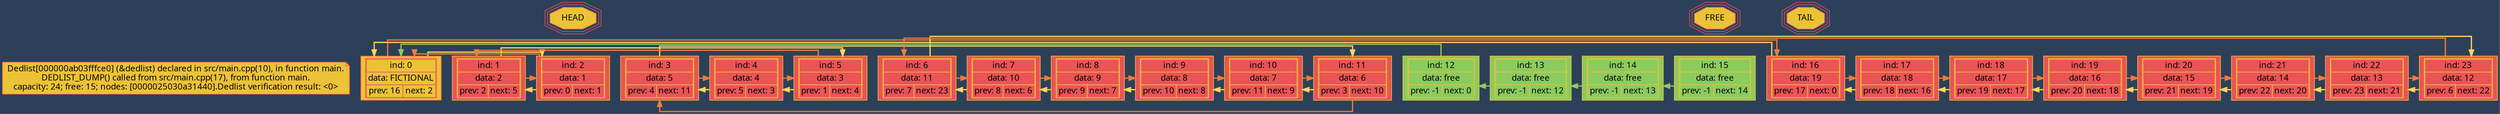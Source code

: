 digraph{
splines=ortho;
bgcolor="#2D4059";


NODE_TEXT[shape=note, fontname="verdana",
style=bold, style=filled,
color="#EA5455", fillcolor="#ECC237",
label = "Dedlist[000000ab03fffce0] (&dedlist) declared in src/main.cpp(10), in function main.\nDEDLIST_DUMP() called from src/main.cpp(17), from function main.\ncapacity: 24; free: 15; nodes: [0000025030a31440].Dedlist verification result: <0>
"]


NODE_0[shape="record", fontname="verdana",
style=bold, style=filled,
color="#EA5455", fillcolor="#ECC237",
label = <<table cellspacing="0">
<tr><td colspan="2">ind: 0</td></tr>
<tr><td colspan="2">data: FICTIONAL</td></tr>
<tr><td>prev: 16</td><td>next: 2</td></tr></table>>];


NODE_1[shape="record", fontname="verdana",
style=bold, style=filled,
color="#ECC237", fillcolor="#EA5455",
label = <<table cellspacing="0">
<tr><td colspan="2">ind: 1</td></tr>
<tr><td colspan="2">data: 2</td></tr>
<tr><td>prev: 2</td><td>next: 5</td></tr></table>>];

NODE_2[shape="record", fontname="verdana",
style=bold, style=filled,
color="#ECC237", fillcolor="#EA5455",
label = <<table cellspacing="0">
<tr><td colspan="2">ind: 2</td></tr>
<tr><td colspan="2">data: 1</td></tr>
<tr><td>prev: 0</td><td>next: 1</td></tr></table>>];

NODE_3[shape="record", fontname="verdana",
style=bold, style=filled,
color="#ECC237", fillcolor="#EA5455",
label = <<table cellspacing="0">
<tr><td colspan="2">ind: 3</td></tr>
<tr><td colspan="2">data: 5</td></tr>
<tr><td>prev: 4</td><td>next: 11</td></tr></table>>];

NODE_4[shape="record", fontname="verdana",
style=bold, style=filled,
color="#ECC237", fillcolor="#EA5455",
label = <<table cellspacing="0">
<tr><td colspan="2">ind: 4</td></tr>
<tr><td colspan="2">data: 4</td></tr>
<tr><td>prev: 5</td><td>next: 3</td></tr></table>>];

NODE_5[shape="record", fontname="verdana",
style=bold, style=filled,
color="#ECC237", fillcolor="#EA5455",
label = <<table cellspacing="0">
<tr><td colspan="2">ind: 5</td></tr>
<tr><td colspan="2">data: 3</td></tr>
<tr><td>prev: 1</td><td>next: 4</td></tr></table>>];

NODE_6[shape="record", fontname="verdana",
style=bold, style=filled,
color="#ECC237", fillcolor="#EA5455",
label = <<table cellspacing="0">
<tr><td colspan="2">ind: 6</td></tr>
<tr><td colspan="2">data: 11</td></tr>
<tr><td>prev: 7</td><td>next: 23</td></tr></table>>];

NODE_7[shape="record", fontname="verdana",
style=bold, style=filled,
color="#ECC237", fillcolor="#EA5455",
label = <<table cellspacing="0">
<tr><td colspan="2">ind: 7</td></tr>
<tr><td colspan="2">data: 10</td></tr>
<tr><td>prev: 8</td><td>next: 6</td></tr></table>>];

NODE_8[shape="record", fontname="verdana",
style=bold, style=filled,
color="#ECC237", fillcolor="#EA5455",
label = <<table cellspacing="0">
<tr><td colspan="2">ind: 8</td></tr>
<tr><td colspan="2">data: 9</td></tr>
<tr><td>prev: 9</td><td>next: 7</td></tr></table>>];

NODE_9[shape="record", fontname="verdana",
style=bold, style=filled,
color="#ECC237", fillcolor="#EA5455",
label = <<table cellspacing="0">
<tr><td colspan="2">ind: 9</td></tr>
<tr><td colspan="2">data: 8</td></tr>
<tr><td>prev: 10</td><td>next: 8</td></tr></table>>];

NODE_10[shape="record", fontname="verdana",
style=bold, style=filled,
color="#ECC237", fillcolor="#EA5455",
label = <<table cellspacing="0">
<tr><td colspan="2">ind: 10</td></tr>
<tr><td colspan="2">data: 7</td></tr>
<tr><td>prev: 11</td><td>next: 9</td></tr></table>>];

NODE_11[shape="record", fontname="verdana",
style=bold, style=filled,
color="#ECC237", fillcolor="#EA5455",
label = <<table cellspacing="0">
<tr><td colspan="2">ind: 11</td></tr>
<tr><td colspan="2">data: 6</td></tr>
<tr><td>prev: 3</td><td>next: 10</td></tr></table>>];

NODE_12[shape="record", fontname="verdana",
style=bold, style=filled,
color="#ECC237", fillcolor="#8ccb5e",
label = <<table cellspacing="0">
<tr><td colspan="2">ind: 12</td></tr>
<tr><td colspan="2">data: free</td></tr>
<tr><td>prev: -1</td><td>next: 0</td></tr></table>>];

NODE_13[shape="record", fontname="verdana",
style=bold, style=filled,
color="#ECC237", fillcolor="#8ccb5e",
label = <<table cellspacing="0">
<tr><td colspan="2">ind: 13</td></tr>
<tr><td colspan="2">data: free</td></tr>
<tr><td>prev: -1</td><td>next: 12</td></tr></table>>];

NODE_14[shape="record", fontname="verdana",
style=bold, style=filled,
color="#ECC237", fillcolor="#8ccb5e",
label = <<table cellspacing="0">
<tr><td colspan="2">ind: 14</td></tr>
<tr><td colspan="2">data: free</td></tr>
<tr><td>prev: -1</td><td>next: 13</td></tr></table>>];

NODE_15[shape="record", fontname="verdana",
style=bold, style=filled,
color="#ECC237", fillcolor="#8ccb5e",
label = <<table cellspacing="0">
<tr><td colspan="2">ind: 15</td></tr>
<tr><td colspan="2">data: free</td></tr>
<tr><td>prev: -1</td><td>next: 14</td></tr></table>>];

NODE_16[shape="record", fontname="verdana",
style=bold, style=filled,
color="#ECC237", fillcolor="#EA5455",
label = <<table cellspacing="0">
<tr><td colspan="2">ind: 16</td></tr>
<tr><td colspan="2">data: 19</td></tr>
<tr><td>prev: 17</td><td>next: 0</td></tr></table>>];

NODE_17[shape="record", fontname="verdana",
style=bold, style=filled,
color="#ECC237", fillcolor="#EA5455",
label = <<table cellspacing="0">
<tr><td colspan="2">ind: 17</td></tr>
<tr><td colspan="2">data: 18</td></tr>
<tr><td>prev: 18</td><td>next: 16</td></tr></table>>];

NODE_18[shape="record", fontname="verdana",
style=bold, style=filled,
color="#ECC237", fillcolor="#EA5455",
label = <<table cellspacing="0">
<tr><td colspan="2">ind: 18</td></tr>
<tr><td colspan="2">data: 17</td></tr>
<tr><td>prev: 19</td><td>next: 17</td></tr></table>>];

NODE_19[shape="record", fontname="verdana",
style=bold, style=filled,
color="#ECC237", fillcolor="#EA5455",
label = <<table cellspacing="0">
<tr><td colspan="2">ind: 19</td></tr>
<tr><td colspan="2">data: 16</td></tr>
<tr><td>prev: 20</td><td>next: 18</td></tr></table>>];

NODE_20[shape="record", fontname="verdana",
style=bold, style=filled,
color="#ECC237", fillcolor="#EA5455",
label = <<table cellspacing="0">
<tr><td colspan="2">ind: 20</td></tr>
<tr><td colspan="2">data: 15</td></tr>
<tr><td>prev: 21</td><td>next: 19</td></tr></table>>];

NODE_21[shape="record", fontname="verdana",
style=bold, style=filled,
color="#ECC237", fillcolor="#EA5455",
label = <<table cellspacing="0">
<tr><td colspan="2">ind: 21</td></tr>
<tr><td colspan="2">data: 14</td></tr>
<tr><td>prev: 22</td><td>next: 20</td></tr></table>>];

NODE_22[shape="record", fontname="verdana",
style=bold, style=filled,
color="#ECC237", fillcolor="#EA5455",
label = <<table cellspacing="0">
<tr><td colspan="2">ind: 22</td></tr>
<tr><td colspan="2">data: 13</td></tr>
<tr><td>prev: 23</td><td>next: 21</td></tr></table>>];

NODE_23[shape="record", fontname="verdana",
style=bold, style=filled,
color="#ECC237", fillcolor="#EA5455",
label = <<table cellspacing="0">
<tr><td colspan="2">ind: 23</td></tr>
<tr><td colspan="2">data: 12</td></tr>
<tr><td>prev: 6</td><td>next: 22</td></tr></table>>];

HEAD[shape=tripleoctagon, style=filled,
fontname="verdana", color="#EA5455", fillcolor="#ECC237"];

TAIL[shape=tripleoctagon, style=filled,
fontname="verdana", color="#EA5455", fillcolor="#ECC237"];

FREE[shape=tripleoctagon, style=filled,
fontname="verdana", color="#EA5455", fillcolor="#ECC237"];


{rank=same; NODE_TEXT NODE_0 NODE_1 NODE_2 NODE_3 NODE_4 NODE_5 NODE_6 NODE_7 NODE_8 NODE_9 NODE_10 NODE_11 NODE_12 NODE_13 NODE_14 NODE_15 NODE_16 NODE_17 NODE_18 NODE_19 NODE_20 NODE_21 NODE_22 NODE_23 }
NODE_TEXT->NODE_0[weight=10, style=invis];
NODE_0->NODE_1[weight=10, style=invis];
NODE_1->NODE_2[weight=10, style=invis];
NODE_2->NODE_3[weight=10, style=invis];
NODE_3->NODE_4[weight=10, style=invis];
NODE_4->NODE_5[weight=10, style=invis];
NODE_5->NODE_6[weight=10, style=invis];
NODE_6->NODE_7[weight=10, style=invis];
NODE_7->NODE_8[weight=10, style=invis];
NODE_8->NODE_9[weight=10, style=invis];
NODE_9->NODE_10[weight=10, style=invis];
NODE_10->NODE_11[weight=10, style=invis];
NODE_11->NODE_12[weight=10, style=invis];
NODE_12->NODE_13[weight=10, style=invis];
NODE_13->NODE_14[weight=10, style=invis];
NODE_14->NODE_15[weight=10, style=invis];
NODE_15->NODE_16[weight=10, style=invis];
NODE_16->NODE_17[weight=10, style=invis];
NODE_17->NODE_18[weight=10, style=invis];
NODE_18->NODE_19[weight=10, style=invis];
NODE_19->NODE_20[weight=10, style=invis];
NODE_20->NODE_21[weight=10, style=invis];
NODE_21->NODE_22[weight=10, style=invis];
NODE_22->NODE_23[weight=10, style=invis];
HEAD->NODE_2[style=invis];
TAIL->NODE_16[style=invis];
FREE->NODE_15[style=invis];


NODE_0->NODE_16[color="#F07B3F", penwidth=2];
NODE_0->NODE_2[color="#FFD460", penwidth=2];

NODE_1->NODE_2[color="#F07B3F", penwidth=2];
NODE_1->NODE_5[color="#FFD460", penwidth=2];

NODE_2->NODE_0[color="#F07B3F", penwidth=2];
NODE_2->NODE_1[color="#FFD460", penwidth=2];

NODE_3->NODE_4[color="#F07B3F", penwidth=2];
NODE_3->NODE_11[color="#FFD460", penwidth=2];

NODE_4->NODE_5[color="#F07B3F", penwidth=2];
NODE_4->NODE_3[color="#FFD460", penwidth=2];

NODE_5->NODE_1[color="#F07B3F", penwidth=2];
NODE_5->NODE_4[color="#FFD460", penwidth=2];

NODE_6->NODE_7[color="#F07B3F", penwidth=2];
NODE_6->NODE_23[color="#FFD460", penwidth=2];

NODE_7->NODE_8[color="#F07B3F", penwidth=2];
NODE_7->NODE_6[color="#FFD460", penwidth=2];

NODE_8->NODE_9[color="#F07B3F", penwidth=2];
NODE_8->NODE_7[color="#FFD460", penwidth=2];

NODE_9->NODE_10[color="#F07B3F", penwidth=2];
NODE_9->NODE_8[color="#FFD460", penwidth=2];

NODE_10->NODE_11[color="#F07B3F", penwidth=2];
NODE_10->NODE_9[color="#FFD460", penwidth=2];

NODE_11->NODE_3[color="#F07B3F", penwidth=2];
NODE_11->NODE_10[color="#FFD460", penwidth=2];

NODE_12->NODE_0[color="#8ccb5e", penwidth=2];
NODE_13->NODE_12[color="#8ccb5e", penwidth=2];
NODE_14->NODE_13[color="#8ccb5e", penwidth=2];
NODE_15->NODE_14[color="#8ccb5e", penwidth=2];
NODE_16->NODE_17[color="#F07B3F", penwidth=2];
NODE_16->NODE_0[color="#FFD460", penwidth=2];

NODE_17->NODE_18[color="#F07B3F", penwidth=2];
NODE_17->NODE_16[color="#FFD460", penwidth=2];

NODE_18->NODE_19[color="#F07B3F", penwidth=2];
NODE_18->NODE_17[color="#FFD460", penwidth=2];

NODE_19->NODE_20[color="#F07B3F", penwidth=2];
NODE_19->NODE_18[color="#FFD460", penwidth=2];

NODE_20->NODE_21[color="#F07B3F", penwidth=2];
NODE_20->NODE_19[color="#FFD460", penwidth=2];

NODE_21->NODE_22[color="#F07B3F", penwidth=2];
NODE_21->NODE_20[color="#FFD460", penwidth=2];

NODE_22->NODE_23[color="#F07B3F", penwidth=2];
NODE_22->NODE_21[color="#FFD460", penwidth=2];

NODE_23->NODE_6[color="#F07B3F", penwidth=2];
NODE_23->NODE_22[color="#FFD460", penwidth=2];


}
